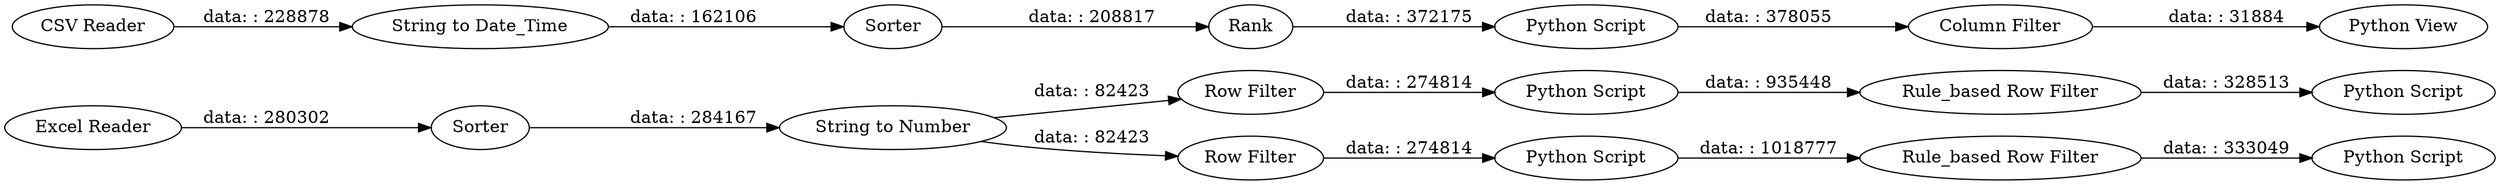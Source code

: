digraph {
	"3158085616204328259_19" [label="Excel Reader"]
	"3158085616204328259_69" [label="Python View"]
	"3158085616204328259_59" [label="String to Date_Time"]
	"3158085616204328259_53" [label="Python Script"]
	"3158085616204328259_46" [label="Rule_based Row Filter"]
	"3158085616204328259_58" [label=Sorter]
	"3158085616204328259_2" [label="CSV Reader"]
	"3158085616204328259_40" [label="Python Script"]
	"3158085616204328259_61" [label="Column Filter"]
	"3158085616204328259_68" [label=Rank]
	"3158085616204328259_20" [label=Sorter]
	"3158085616204328259_45" [label="Python Script"]
	"3158085616204328259_39" [label="Row Filter"]
	"3158085616204328259_51" [label="Python Script"]
	"3158085616204328259_32" [label="String to Number"]
	"3158085616204328259_52" [label="Rule_based Row Filter"]
	"3158085616204328259_57" [label="Row Filter"]
	"3158085616204328259_74" [label="Python Script"]
	"3158085616204328259_19" -> "3158085616204328259_20" [label="data: : 280302"]
	"3158085616204328259_40" -> "3158085616204328259_46" [label="data: : 935448"]
	"3158085616204328259_32" -> "3158085616204328259_39" [label="data: : 82423"]
	"3158085616204328259_2" -> "3158085616204328259_59" [label="data: : 228878"]
	"3158085616204328259_32" -> "3158085616204328259_57" [label="data: : 82423"]
	"3158085616204328259_57" -> "3158085616204328259_51" [label="data: : 274814"]
	"3158085616204328259_59" -> "3158085616204328259_58" [label="data: : 162106"]
	"3158085616204328259_61" -> "3158085616204328259_69" [label="data: : 31884"]
	"3158085616204328259_39" -> "3158085616204328259_40" [label="data: : 274814"]
	"3158085616204328259_68" -> "3158085616204328259_74" [label="data: : 372175"]
	"3158085616204328259_20" -> "3158085616204328259_32" [label="data: : 284167"]
	"3158085616204328259_52" -> "3158085616204328259_53" [label="data: : 333049"]
	"3158085616204328259_74" -> "3158085616204328259_61" [label="data: : 378055"]
	"3158085616204328259_46" -> "3158085616204328259_45" [label="data: : 328513"]
	"3158085616204328259_58" -> "3158085616204328259_68" [label="data: : 208817"]
	"3158085616204328259_51" -> "3158085616204328259_52" [label="data: : 1018777"]
	rankdir=LR
}
